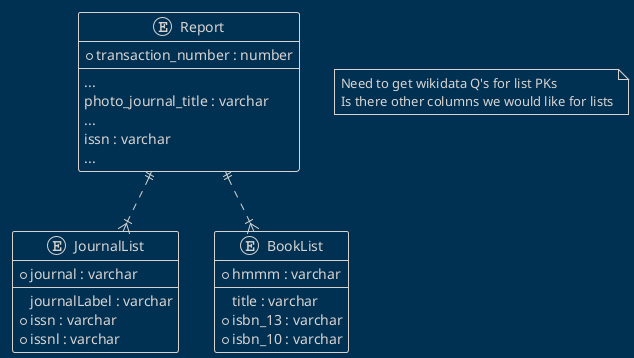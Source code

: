 @startuml erd
!theme blueprint

entity "Report" as Report {
  *transaction_number : number
  --
  ...
  photo_journal_title : varchar
  ...
  issn : varchar
  ...
}

Entity "JournalList" as JournalList {
    *journal : varchar
    --
    journalLabel : varchar
    *issn : varchar
    *issnl : varchar
    }

Entity "BookList" as BookList {
    *hmmm : varchar
    --
    title : varchar
    *isbn_13 : varchar
    *isbn_10 : varchar
    }

Report ||..|{ JournalList
Report ||..|{ BookList

note as N1
    Need to get wikidata Q's for list PKs
    Is there other columns we would like for lists
end note

@enduml